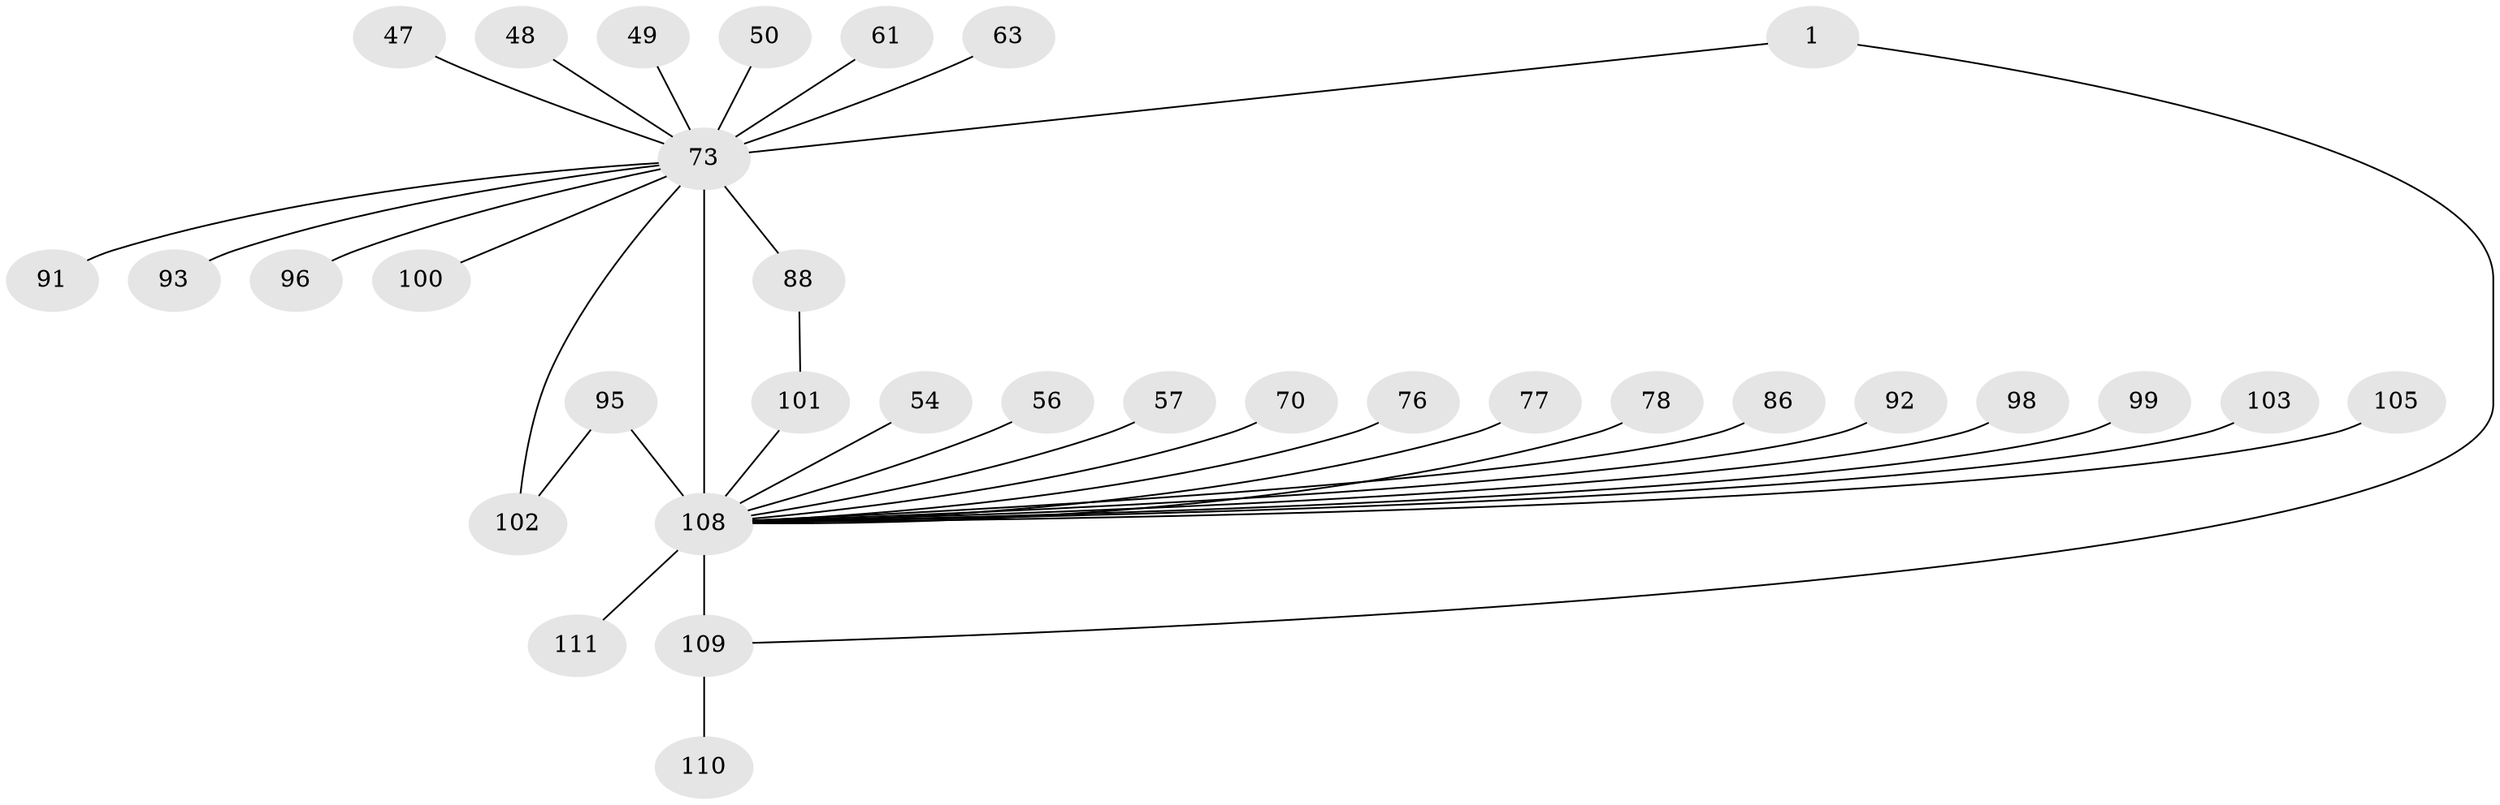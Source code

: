 // original degree distribution, {4: 0.06306306306306306, 27: 0.009009009009009009, 21: 0.009009009009009009, 7: 0.02702702702702703, 3: 0.14414414414414414, 8: 0.018018018018018018, 1: 0.4954954954954955, 5: 0.04504504504504504, 2: 0.16216216216216217, 13: 0.009009009009009009, 10: 0.009009009009009009, 6: 0.009009009009009009}
// Generated by graph-tools (version 1.1) at 2025/50/03/04/25 21:50:37]
// undirected, 33 vertices, 35 edges
graph export_dot {
graph [start="1"]
  node [color=gray90,style=filled];
  1;
  47 [super="+18"];
  48 [super="+5"];
  49;
  50;
  54;
  56;
  57;
  61;
  63;
  70;
  73 [super="+3+10+19+22+26+37+44"];
  76;
  77;
  78 [super="+75"];
  86;
  88 [super="+35+62+79"];
  91;
  92;
  93;
  95 [super="+90"];
  96;
  98 [super="+33"];
  99 [super="+36"];
  100;
  101 [super="+40+42+58+71+87"];
  102 [super="+83"];
  103;
  105 [super="+89"];
  108 [super="+72+27+106+104+7+14+32+41+45"];
  109 [super="+107+97+74+85"];
  110;
  111;
  1 -- 109 [weight=2];
  1 -- 73 [weight=2];
  47 -- 73;
  48 -- 73;
  49 -- 73;
  50 -- 73;
  54 -- 108;
  56 -- 108;
  57 -- 108;
  61 -- 73;
  63 -- 73;
  70 -- 108;
  73 -- 88 [weight=2];
  73 -- 91;
  73 -- 93;
  73 -- 96;
  73 -- 100;
  73 -- 102 [weight=3];
  73 -- 108 [weight=19];
  76 -- 108;
  77 -- 108;
  78 -- 108;
  86 -- 108;
  88 -- 101 [weight=2];
  92 -- 108;
  95 -- 108 [weight=4];
  95 -- 102;
  98 -- 108;
  99 -- 108 [weight=3];
  101 -- 108 [weight=2];
  103 -- 108;
  105 -- 108;
  108 -- 109 [weight=6];
  108 -- 111;
  109 -- 110;
}

